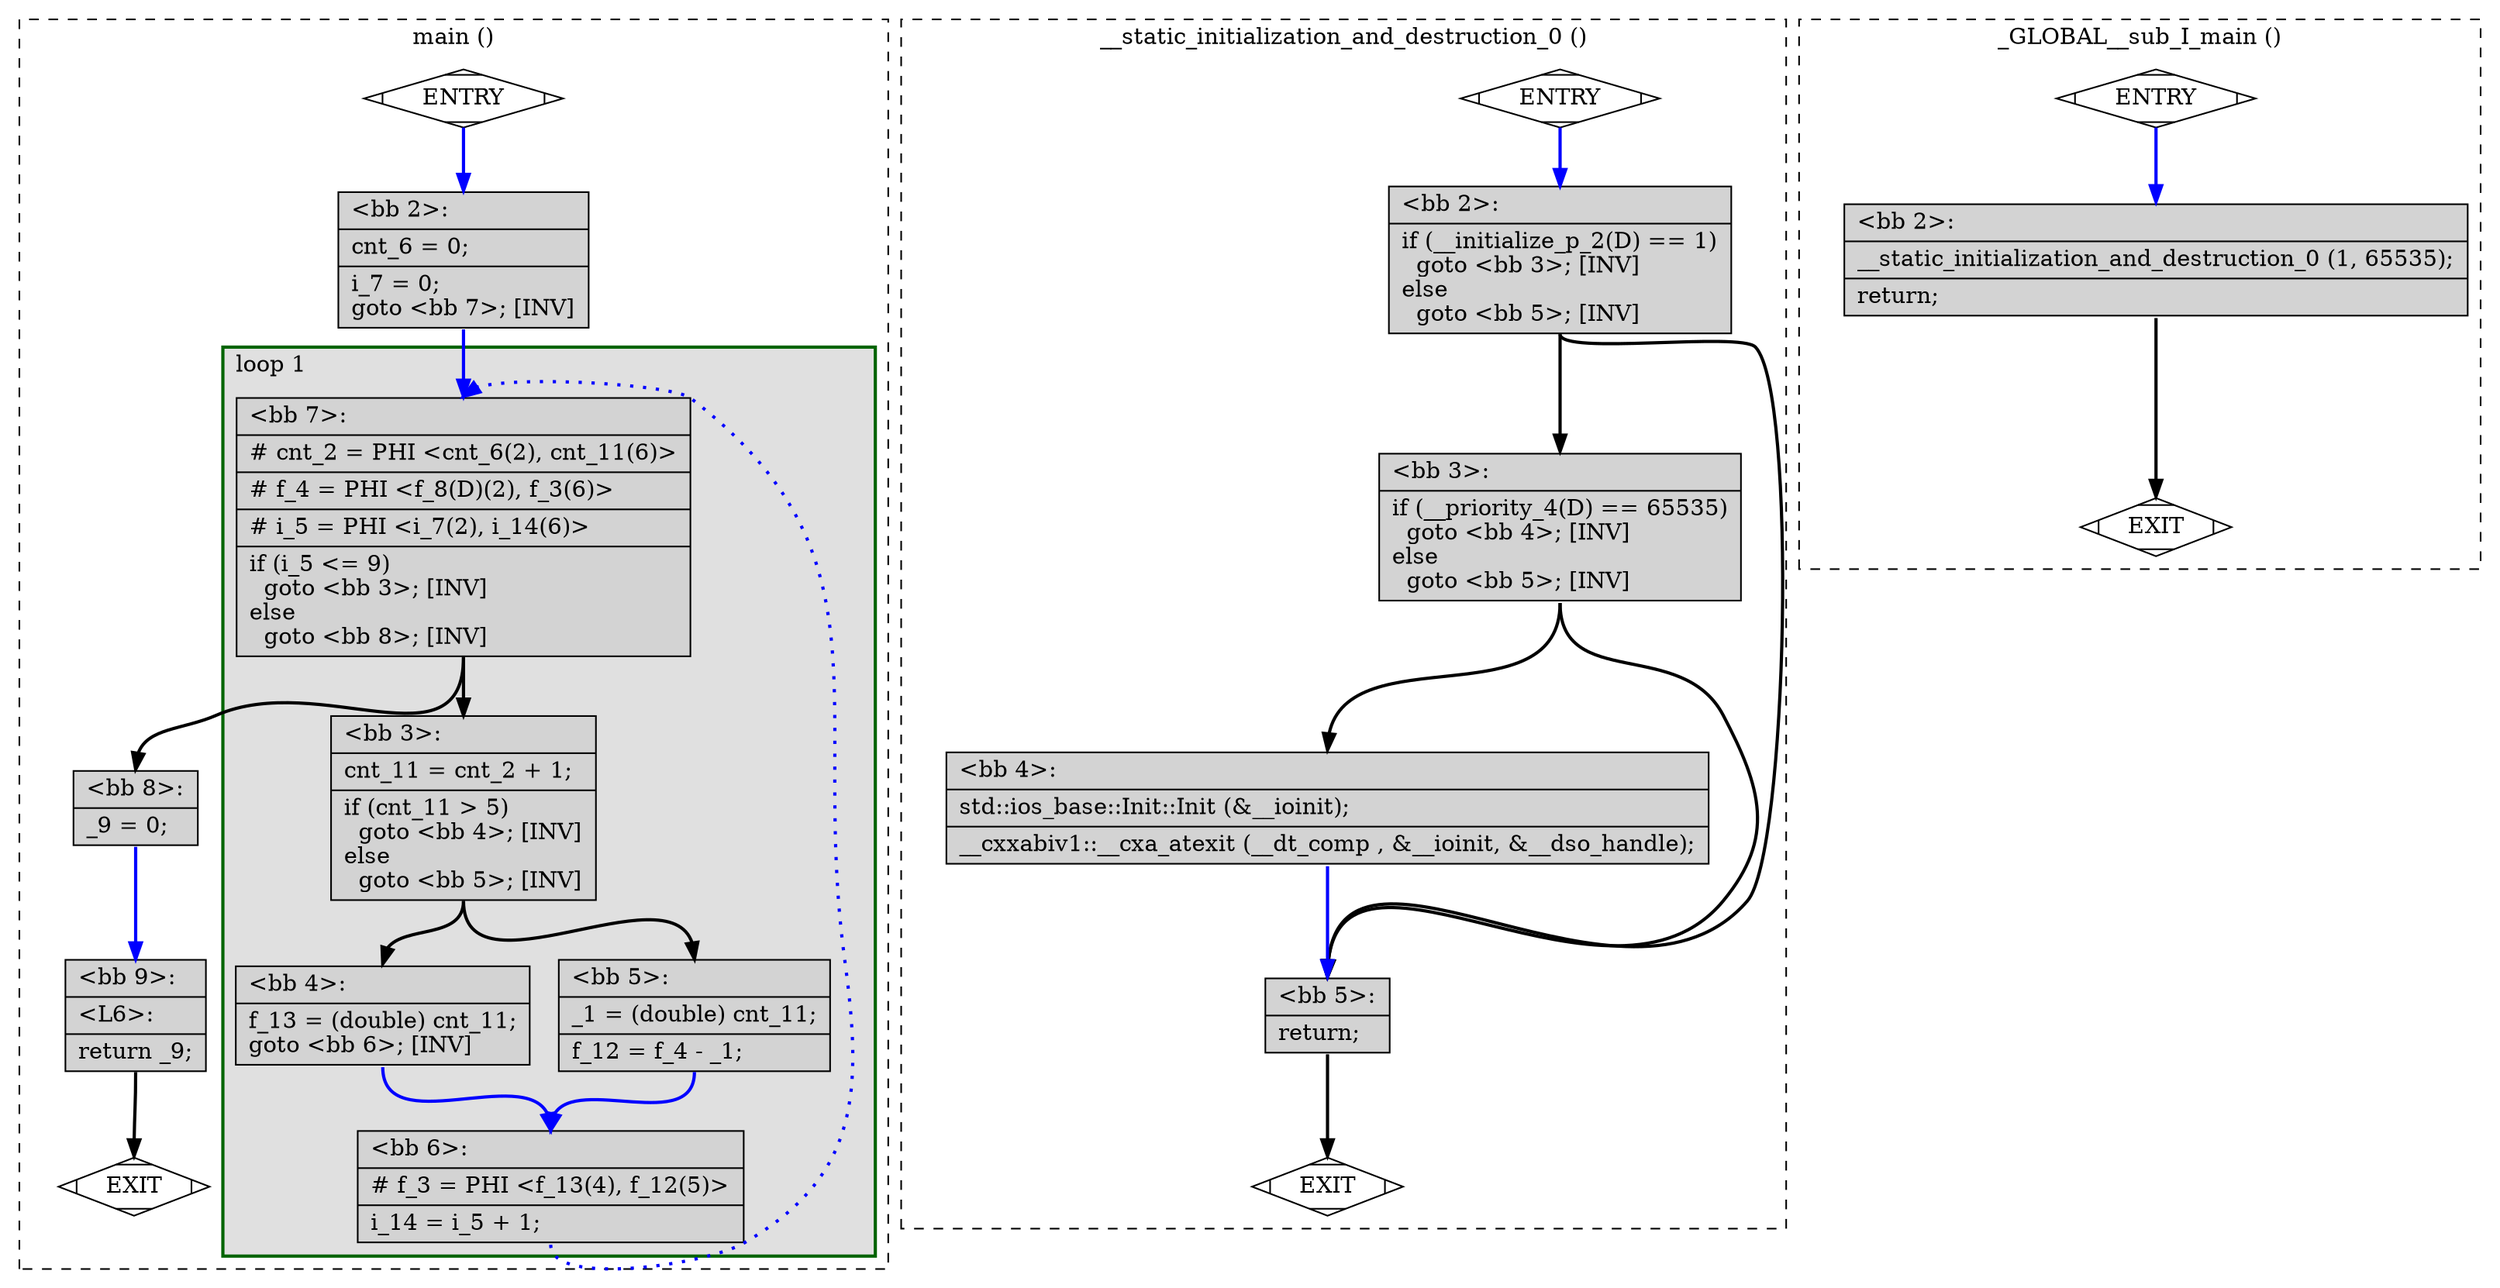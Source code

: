 digraph "a-test.cpp.027t.fixup_cfg2" {
overlap=false;
subgraph "cluster_main" {
	style="dashed";
	color="black";
	label="main ()";
	subgraph cluster_1731_1 {
	style="filled";
	color="darkgreen";
	fillcolor="grey88";
	label="loop 1";
	labeljust=l;
	penwidth=2;
	fn_1731_basic_block_7 [shape=record,style=filled,fillcolor=lightgrey,label="{\<bb\ 7\>:\l\
|#\ cnt_2\ =\ PHI\ \<cnt_6(2),\ cnt_11(6)\>\l\
|#\ f_4\ =\ PHI\ \<f_8(D)(2),\ f_3(6)\>\l\
|#\ i_5\ =\ PHI\ \<i_7(2),\ i_14(6)\>\l\
|if\ (i_5\ \<=\ 9)\l\
\ \ goto\ \<bb\ 3\>;\ [INV]\l\
else\l\
\ \ goto\ \<bb\ 8\>;\ [INV]\l\
}"];

	fn_1731_basic_block_3 [shape=record,style=filled,fillcolor=lightgrey,label="{\<bb\ 3\>:\l\
|cnt_11\ =\ cnt_2\ +\ 1;\l\
|if\ (cnt_11\ \>\ 5)\l\
\ \ goto\ \<bb\ 4\>;\ [INV]\l\
else\l\
\ \ goto\ \<bb\ 5\>;\ [INV]\l\
}"];

	fn_1731_basic_block_4 [shape=record,style=filled,fillcolor=lightgrey,label="{\<bb\ 4\>:\l\
|f_13\ =\ (double)\ cnt_11;\l\
goto\ \<bb\ 6\>;\ [INV]\l\
}"];

	fn_1731_basic_block_5 [shape=record,style=filled,fillcolor=lightgrey,label="{\<bb\ 5\>:\l\
|_1\ =\ (double)\ cnt_11;\l\
|f_12\ =\ f_4\ -\ _1;\l\
}"];

	fn_1731_basic_block_6 [shape=record,style=filled,fillcolor=lightgrey,label="{\<bb\ 6\>:\l\
|#\ f_3\ =\ PHI\ \<f_13(4),\ f_12(5)\>\l\
|i_14\ =\ i_5\ +\ 1;\l\
}"];

	}
	fn_1731_basic_block_0 [shape=Mdiamond,style=filled,fillcolor=white,label="ENTRY"];

	fn_1731_basic_block_1 [shape=Mdiamond,style=filled,fillcolor=white,label="EXIT"];

	fn_1731_basic_block_2 [shape=record,style=filled,fillcolor=lightgrey,label="{\<bb\ 2\>:\l\
|cnt_6\ =\ 0;\l\
|i_7\ =\ 0;\l\
goto\ \<bb\ 7\>;\ [INV]\l\
}"];

	fn_1731_basic_block_8 [shape=record,style=filled,fillcolor=lightgrey,label="{\<bb\ 8\>:\l\
|_9\ =\ 0;\l\
}"];

	fn_1731_basic_block_9 [shape=record,style=filled,fillcolor=lightgrey,label="{\<bb\ 9\>:\l\
|\<L6\>:\l\
|return\ _9;\l\
}"];

	fn_1731_basic_block_0:s -> fn_1731_basic_block_2:n [style="solid,bold",color=blue,weight=100,constraint=true];
	fn_1731_basic_block_2:s -> fn_1731_basic_block_7:n [style="solid,bold",color=blue,weight=100,constraint=true];
	fn_1731_basic_block_3:s -> fn_1731_basic_block_4:n [style="solid,bold",color=black,weight=10,constraint=true];
	fn_1731_basic_block_3:s -> fn_1731_basic_block_5:n [style="solid,bold",color=black,weight=10,constraint=true];
	fn_1731_basic_block_4:s -> fn_1731_basic_block_6:n [style="solid,bold",color=blue,weight=100,constraint=true];
	fn_1731_basic_block_5:s -> fn_1731_basic_block_6:n [style="solid,bold",color=blue,weight=100,constraint=true];
	fn_1731_basic_block_6:s -> fn_1731_basic_block_7:n [style="dotted,bold",color=blue,weight=10,constraint=false];
	fn_1731_basic_block_7:s -> fn_1731_basic_block_3:n [style="solid,bold",color=black,weight=10,constraint=true];
	fn_1731_basic_block_7:s -> fn_1731_basic_block_8:n [style="solid,bold",color=black,weight=10,constraint=true];
	fn_1731_basic_block_8:s -> fn_1731_basic_block_9:n [style="solid,bold",color=blue,weight=100,constraint=true];
	fn_1731_basic_block_9:s -> fn_1731_basic_block_1:n [style="solid,bold",color=black,weight=10,constraint=true];
	fn_1731_basic_block_0:s -> fn_1731_basic_block_1:n [style="invis",constraint=true];
}
subgraph "cluster___static_initialization_and_destruction_0" {
	style="dashed";
	color="black";
	label="__static_initialization_and_destruction_0 ()";
	fn_2226_basic_block_0 [shape=Mdiamond,style=filled,fillcolor=white,label="ENTRY"];

	fn_2226_basic_block_1 [shape=Mdiamond,style=filled,fillcolor=white,label="EXIT"];

	fn_2226_basic_block_2 [shape=record,style=filled,fillcolor=lightgrey,label="{\<bb\ 2\>:\l\
|if\ (__initialize_p_2(D)\ ==\ 1)\l\
\ \ goto\ \<bb\ 3\>;\ [INV]\l\
else\l\
\ \ goto\ \<bb\ 5\>;\ [INV]\l\
}"];

	fn_2226_basic_block_3 [shape=record,style=filled,fillcolor=lightgrey,label="{\<bb\ 3\>:\l\
|if\ (__priority_4(D)\ ==\ 65535)\l\
\ \ goto\ \<bb\ 4\>;\ [INV]\l\
else\l\
\ \ goto\ \<bb\ 5\>;\ [INV]\l\
}"];

	fn_2226_basic_block_4 [shape=record,style=filled,fillcolor=lightgrey,label="{\<bb\ 4\>:\l\
|std::ios_base::Init::Init\ (&__ioinit);\l\
|__cxxabiv1::__cxa_atexit\ (__dt_comp\ ,\ &__ioinit,\ &__dso_handle);\l\
}"];

	fn_2226_basic_block_5 [shape=record,style=filled,fillcolor=lightgrey,label="{\<bb\ 5\>:\l\
|return;\l\
}"];

	fn_2226_basic_block_0:s -> fn_2226_basic_block_2:n [style="solid,bold",color=blue,weight=100,constraint=true];
	fn_2226_basic_block_2:s -> fn_2226_basic_block_3:n [style="solid,bold",color=black,weight=10,constraint=true];
	fn_2226_basic_block_2:s -> fn_2226_basic_block_5:n [style="solid,bold",color=black,weight=10,constraint=true];
	fn_2226_basic_block_3:s -> fn_2226_basic_block_4:n [style="solid,bold",color=black,weight=10,constraint=true];
	fn_2226_basic_block_3:s -> fn_2226_basic_block_5:n [style="solid,bold",color=black,weight=10,constraint=true];
	fn_2226_basic_block_4:s -> fn_2226_basic_block_5:n [style="solid,bold",color=blue,weight=100,constraint=true];
	fn_2226_basic_block_5:s -> fn_2226_basic_block_1:n [style="solid,bold",color=black,weight=10,constraint=true];
	fn_2226_basic_block_0:s -> fn_2226_basic_block_1:n [style="invis",constraint=true];
}
subgraph "cluster__GLOBAL__sub_I_main" {
	style="dashed";
	color="black";
	label="_GLOBAL__sub_I_main ()";
	fn_2227_basic_block_0 [shape=Mdiamond,style=filled,fillcolor=white,label="ENTRY"];

	fn_2227_basic_block_1 [shape=Mdiamond,style=filled,fillcolor=white,label="EXIT"];

	fn_2227_basic_block_2 [shape=record,style=filled,fillcolor=lightgrey,label="{\<bb\ 2\>:\l\
|__static_initialization_and_destruction_0\ (1,\ 65535);\l\
|return;\l\
}"];

	fn_2227_basic_block_0:s -> fn_2227_basic_block_2:n [style="solid,bold",color=blue,weight=100,constraint=true];
	fn_2227_basic_block_2:s -> fn_2227_basic_block_1:n [style="solid,bold",color=black,weight=10,constraint=true];
	fn_2227_basic_block_0:s -> fn_2227_basic_block_1:n [style="invis",constraint=true];
}
}

